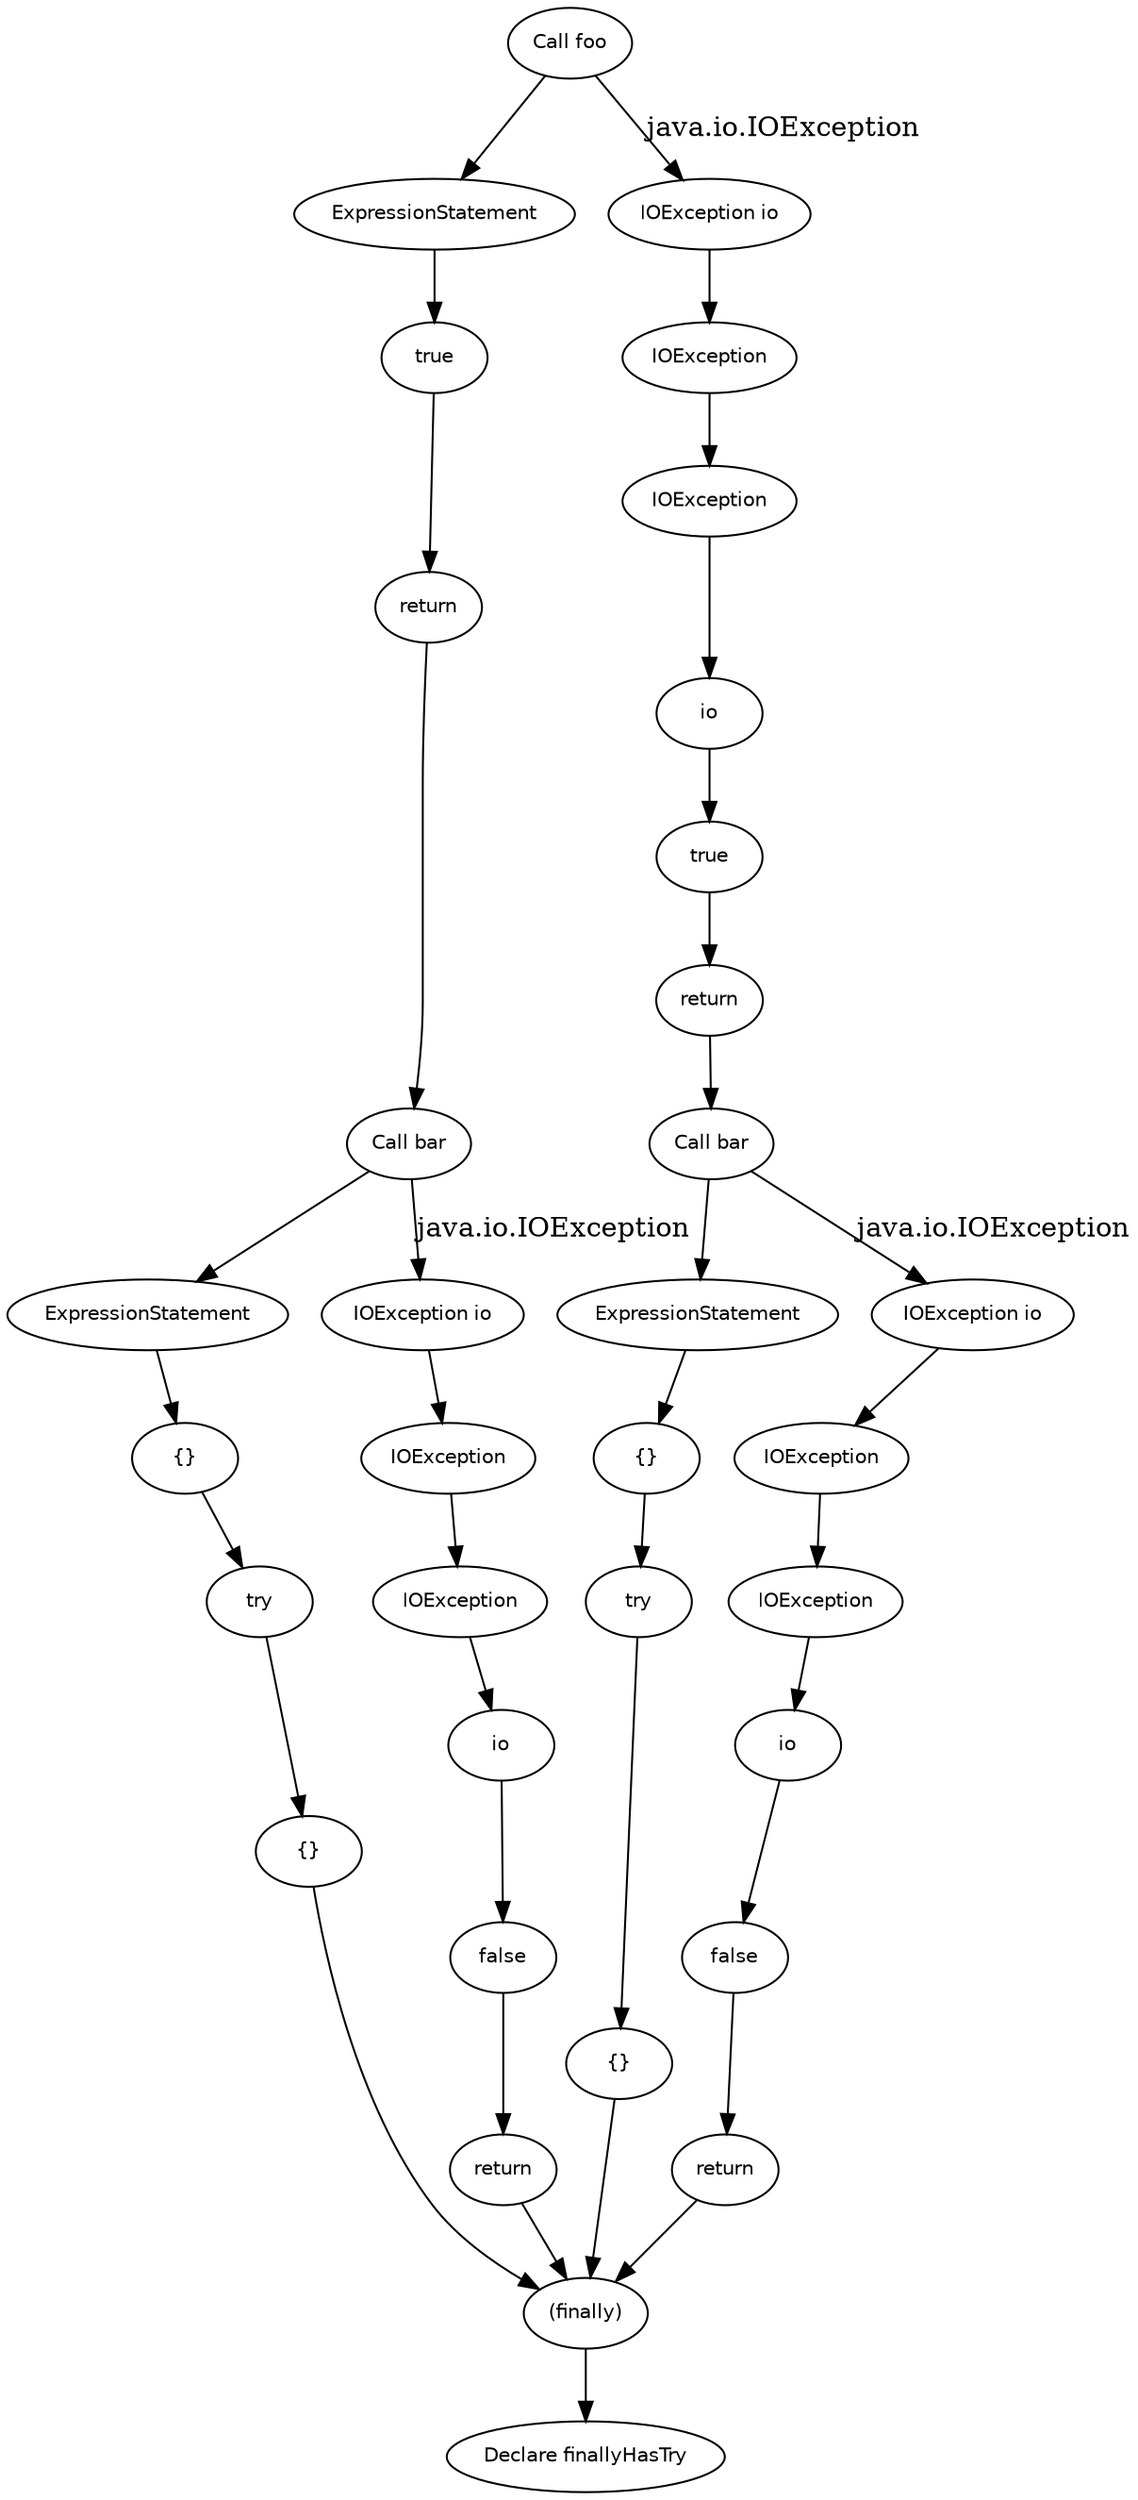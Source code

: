 digraph finallyHasTry {
  50 [
    label = "{}",
    fontname = Helvetica,
    fontsize = 10
  ];
  38 [
    label = "Call foo",
    fontname = Helvetica,
    fontsize = 10
  ];
  37 [
    label = ExpressionStatement,
    fontname = Helvetica,
    fontsize = 10
  ];
  35 [
    label = "{}",
    fontname = Helvetica,
    fontsize = 10
  ];
  34 [
    label = try,
    fontname = Helvetica,
    fontsize = 10
  ];
  33 [
    label = "{}",
    fontname = Helvetica,
    fontsize = 10
  ];
  32 [
    label = ExpressionStatement,
    fontname = Helvetica,
    fontsize = 10
  ];
  31 [
    label = return,
    fontname = Helvetica,
    fontsize = 10
  ];
  30 [
    label = false,
    fontname = Helvetica,
    fontsize = 10
  ];
  19 [
    label = IOException,
    fontname = Helvetica,
    fontsize = 10
  ];
  49 [
    label = ExpressionStatement,
    fontname = Helvetica,
    fontsize = 10
  ];
  18 [
    label = "IOException io",
    fontname = Helvetica,
    fontsize = 10
  ];
  48 [
    label = return,
    fontname = Helvetica,
    fontsize = 10
  ];
  47 [
    label = false,
    fontname = Helvetica,
    fontsize = 10
  ];
  46 [
    label = io,
    fontname = Helvetica,
    fontsize = 10
  ];
  45 [
    label = IOException,
    fontname = Helvetica,
    fontsize = 10
  ];
  44 [
    label = IOException,
    fontname = Helvetica,
    fontsize = 10
  ];
  43 [
    label = "IOException io",
    fontname = Helvetica,
    fontsize = 10
  ];
  42 [
    label = "Call bar",
    fontname = Helvetica,
    fontsize = 10
  ];
  41 [
    label = true,
    fontname = Helvetica,
    fontsize = 10
  ];
  40 [
    label = return,
    fontname = Helvetica,
    fontsize = 10
  ];
  29 [
    label = io,
    fontname = Helvetica,
    fontsize = 10
  ];
  28 [
    label = IOException,
    fontname = Helvetica,
    fontsize = 10
  ];
  27 [
    label = IOException,
    fontname = Helvetica,
    fontsize = 10
  ];
  26 [
    label = "IOException io",
    fontname = Helvetica,
    fontsize = 10
  ];
  25 [
    label = "Call bar",
    fontname = Helvetica,
    fontsize = 10
  ];
  24 [
    label = true,
    fontname = Helvetica,
    fontsize = 10
  ];
  23 [
    label = return,
    fontname = Helvetica,
    fontsize = 10
  ];
  1 [
    label = "(finally)",
    fontname = Helvetica,
    fontsize = 10
  ];
  52 [
    label = "{}",
    fontname = Helvetica,
    fontsize = 10
  ];
  0 [
    label = "Declare finallyHasTry",
    fontname = Helvetica,
    fontsize = 10
  ];
  21 [
    label = io,
    fontname = Helvetica,
    fontsize = 10
  ];
  51 [
    label = try,
    fontname = Helvetica,
    fontsize = 10
  ];
  20 [
    label = IOException,
    fontname = Helvetica,
    fontsize = 10
  ];
  19 -> 21 [
    label = ""
  ];
  29 -> 30 [
    label = ""
  ];
  35 -> 1 [
    label = ""
  ];
  41 -> 40 [
    label = ""
  ];
  45 -> 46 [
    label = ""
  ];
  51 -> 52 [
    label = ""
  ];
  1 -> 0 [
    label = ""
  ];
  23 -> 25 [
    label = ""
  ];
  27 -> 28 [
    label = ""
  ];
  49 -> 50 [
    label = ""
  ];
  18 -> 20 [
    label = ""
  ];
  48 -> 1 [
    label = ""
  ];
  38 -> 37 [
    label = ""
  ];
  33 -> 34 [
    label = ""
  ];
  43 -> 44 [
    label = ""
  ];
  21 -> 24 [
    label = ""
  ];
  30 -> 31 [
    label = ""
  ];
  25 -> 26 [
    label = "java.io.IOException"
  ];
  40 -> 42 [
    label = ""
  ];
  46 -> 47 [
    label = ""
  ];
  25 -> 32 [
    label = ""
  ];
  52 -> 1 [
    label = ""
  ];
  28 -> 29 [
    label = ""
  ];
  20 -> 19 [
    label = ""
  ];
  34 -> 35 [
    label = ""
  ];
  37 -> 41 [
    label = ""
  ];
  44 -> 45 [
    label = ""
  ];
  31 -> 1 [
    label = ""
  ];
  50 -> 51 [
    label = ""
  ];
  24 -> 23 [
    label = ""
  ];
  38 -> 18 [
    label = "java.io.IOException"
  ];
  26 -> 27 [
    label = ""
  ];
  42 -> 49 [
    label = ""
  ];
  47 -> 48 [
    label = ""
  ];
  32 -> 33 [
    label = ""
  ];
  42 -> 43 [
    label = "java.io.IOException"
  ];
}
